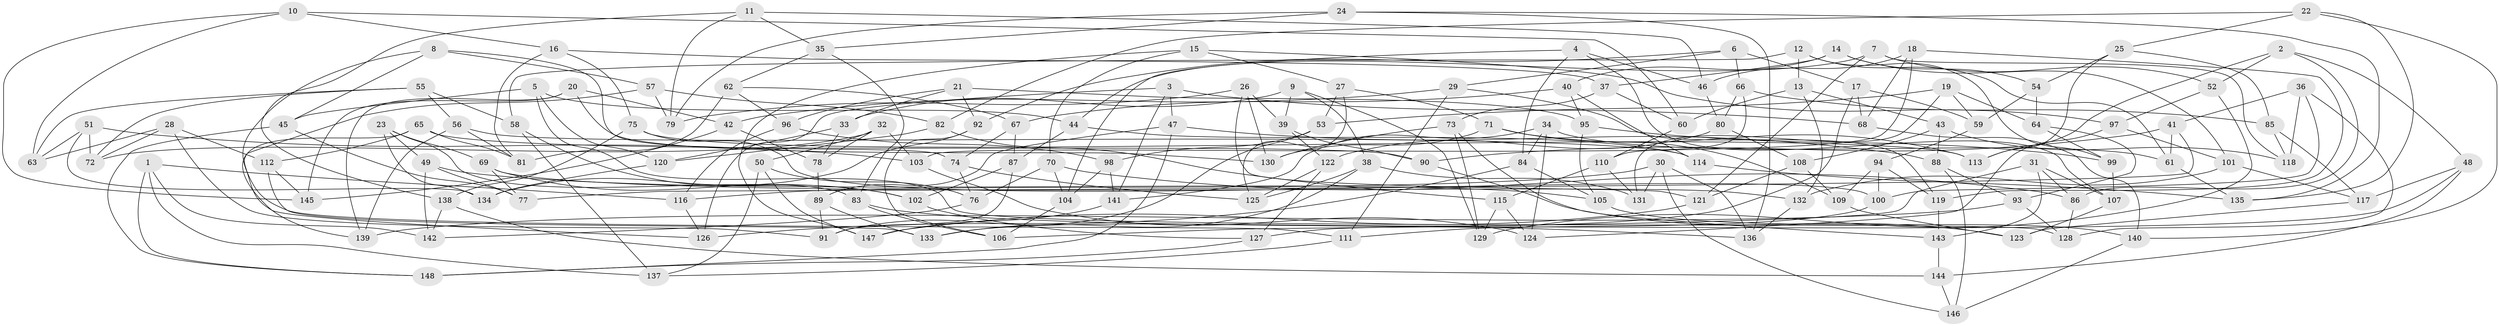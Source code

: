 // Generated by graph-tools (version 1.1) at 2025/37/03/09/25 02:37:48]
// undirected, 148 vertices, 296 edges
graph export_dot {
graph [start="1"]
  node [color=gray90,style=filled];
  1;
  2;
  3;
  4;
  5;
  6;
  7;
  8;
  9;
  10;
  11;
  12;
  13;
  14;
  15;
  16;
  17;
  18;
  19;
  20;
  21;
  22;
  23;
  24;
  25;
  26;
  27;
  28;
  29;
  30;
  31;
  32;
  33;
  34;
  35;
  36;
  37;
  38;
  39;
  40;
  41;
  42;
  43;
  44;
  45;
  46;
  47;
  48;
  49;
  50;
  51;
  52;
  53;
  54;
  55;
  56;
  57;
  58;
  59;
  60;
  61;
  62;
  63;
  64;
  65;
  66;
  67;
  68;
  69;
  70;
  71;
  72;
  73;
  74;
  75;
  76;
  77;
  78;
  79;
  80;
  81;
  82;
  83;
  84;
  85;
  86;
  87;
  88;
  89;
  90;
  91;
  92;
  93;
  94;
  95;
  96;
  97;
  98;
  99;
  100;
  101;
  102;
  103;
  104;
  105;
  106;
  107;
  108;
  109;
  110;
  111;
  112;
  113;
  114;
  115;
  116;
  117;
  118;
  119;
  120;
  121;
  122;
  123;
  124;
  125;
  126;
  127;
  128;
  129;
  130;
  131;
  132;
  133;
  134;
  135;
  136;
  137;
  138;
  139;
  140;
  141;
  142;
  143;
  144;
  145;
  146;
  147;
  148;
  1 -- 116;
  1 -- 142;
  1 -- 148;
  1 -- 137;
  2 -- 113;
  2 -- 52;
  2 -- 48;
  2 -- 86;
  3 -- 47;
  3 -- 126;
  3 -- 141;
  3 -- 68;
  4 -- 46;
  4 -- 104;
  4 -- 84;
  4 -- 107;
  5 -- 44;
  5 -- 45;
  5 -- 128;
  5 -- 120;
  6 -- 66;
  6 -- 17;
  6 -- 29;
  6 -- 92;
  7 -- 44;
  7 -- 121;
  7 -- 118;
  7 -- 52;
  8 -- 45;
  8 -- 111;
  8 -- 57;
  8 -- 74;
  9 -- 38;
  9 -- 39;
  9 -- 129;
  9 -- 33;
  10 -- 60;
  10 -- 145;
  10 -- 16;
  10 -- 63;
  11 -- 79;
  11 -- 138;
  11 -- 35;
  11 -- 46;
  12 -- 61;
  12 -- 58;
  12 -- 99;
  12 -- 13;
  13 -- 132;
  13 -- 43;
  13 -- 60;
  14 -- 40;
  14 -- 54;
  14 -- 37;
  14 -- 101;
  15 -- 70;
  15 -- 97;
  15 -- 27;
  15 -- 147;
  16 -- 75;
  16 -- 81;
  16 -- 37;
  17 -- 133;
  17 -- 68;
  17 -- 59;
  18 -- 119;
  18 -- 68;
  18 -- 103;
  18 -- 46;
  19 -- 59;
  19 -- 53;
  19 -- 64;
  19 -- 131;
  20 -- 145;
  20 -- 42;
  20 -- 139;
  20 -- 130;
  21 -- 33;
  21 -- 96;
  21 -- 95;
  21 -- 92;
  22 -- 135;
  22 -- 82;
  22 -- 140;
  22 -- 25;
  23 -- 134;
  23 -- 49;
  23 -- 69;
  23 -- 83;
  24 -- 135;
  24 -- 136;
  24 -- 35;
  24 -- 79;
  25 -- 113;
  25 -- 54;
  25 -- 85;
  26 -- 79;
  26 -- 130;
  26 -- 39;
  26 -- 121;
  27 -- 125;
  27 -- 71;
  27 -- 53;
  28 -- 63;
  28 -- 72;
  28 -- 112;
  28 -- 91;
  29 -- 119;
  29 -- 111;
  29 -- 42;
  30 -- 131;
  30 -- 146;
  30 -- 116;
  30 -- 136;
  31 -- 106;
  31 -- 143;
  31 -- 107;
  31 -- 86;
  32 -- 50;
  32 -- 103;
  32 -- 78;
  32 -- 72;
  33 -- 78;
  33 -- 120;
  34 -- 84;
  34 -- 124;
  34 -- 141;
  34 -- 61;
  35 -- 83;
  35 -- 62;
  36 -- 128;
  36 -- 100;
  36 -- 41;
  36 -- 118;
  37 -- 60;
  37 -- 73;
  38 -- 131;
  38 -- 125;
  38 -- 133;
  39 -- 90;
  39 -- 122;
  40 -- 95;
  40 -- 67;
  40 -- 114;
  41 -- 90;
  41 -- 61;
  41 -- 77;
  42 -- 78;
  42 -- 145;
  43 -- 108;
  43 -- 88;
  43 -- 118;
  44 -- 87;
  44 -- 114;
  45 -- 77;
  45 -- 148;
  46 -- 80;
  47 -- 89;
  47 -- 88;
  47 -- 148;
  48 -- 144;
  48 -- 117;
  48 -- 127;
  49 -- 77;
  49 -- 142;
  49 -- 105;
  50 -- 76;
  50 -- 137;
  50 -- 147;
  51 -- 63;
  51 -- 72;
  51 -- 103;
  51 -- 134;
  52 -- 97;
  52 -- 129;
  53 -- 98;
  53 -- 91;
  54 -- 59;
  54 -- 64;
  55 -- 72;
  55 -- 56;
  55 -- 63;
  55 -- 58;
  56 -- 139;
  56 -- 114;
  56 -- 81;
  57 -- 82;
  57 -- 126;
  57 -- 79;
  58 -- 137;
  58 -- 102;
  59 -- 94;
  60 -- 110;
  61 -- 135;
  62 -- 67;
  62 -- 81;
  62 -- 96;
  64 -- 99;
  64 -- 93;
  65 -- 139;
  65 -- 90;
  65 -- 112;
  65 -- 81;
  66 -- 110;
  66 -- 80;
  66 -- 85;
  67 -- 87;
  67 -- 74;
  68 -- 140;
  69 -- 102;
  69 -- 132;
  69 -- 77;
  70 -- 104;
  70 -- 86;
  70 -- 76;
  71 -- 130;
  71 -- 109;
  71 -- 113;
  73 -- 143;
  73 -- 129;
  73 -- 130;
  74 -- 125;
  74 -- 76;
  75 -- 138;
  75 -- 100;
  75 -- 113;
  76 -- 142;
  78 -- 89;
  80 -- 108;
  80 -- 122;
  82 -- 120;
  82 -- 115;
  83 -- 106;
  83 -- 136;
  84 -- 105;
  84 -- 126;
  85 -- 117;
  85 -- 118;
  86 -- 128;
  87 -- 91;
  87 -- 102;
  88 -- 146;
  88 -- 93;
  89 -- 133;
  89 -- 91;
  90 -- 123;
  92 -- 106;
  92 -- 134;
  93 -- 139;
  93 -- 128;
  94 -- 109;
  94 -- 119;
  94 -- 100;
  95 -- 105;
  95 -- 99;
  96 -- 116;
  96 -- 98;
  97 -- 124;
  97 -- 101;
  98 -- 104;
  98 -- 141;
  99 -- 107;
  100 -- 111;
  101 -- 132;
  101 -- 117;
  102 -- 127;
  103 -- 124;
  104 -- 106;
  105 -- 140;
  107 -- 123;
  108 -- 109;
  108 -- 121;
  109 -- 123;
  110 -- 131;
  110 -- 115;
  111 -- 137;
  112 -- 145;
  112 -- 133;
  114 -- 135;
  115 -- 124;
  115 -- 129;
  116 -- 126;
  117 -- 123;
  119 -- 143;
  120 -- 134;
  121 -- 147;
  122 -- 125;
  122 -- 127;
  127 -- 148;
  132 -- 136;
  138 -- 142;
  138 -- 144;
  140 -- 146;
  141 -- 147;
  143 -- 144;
  144 -- 146;
}
